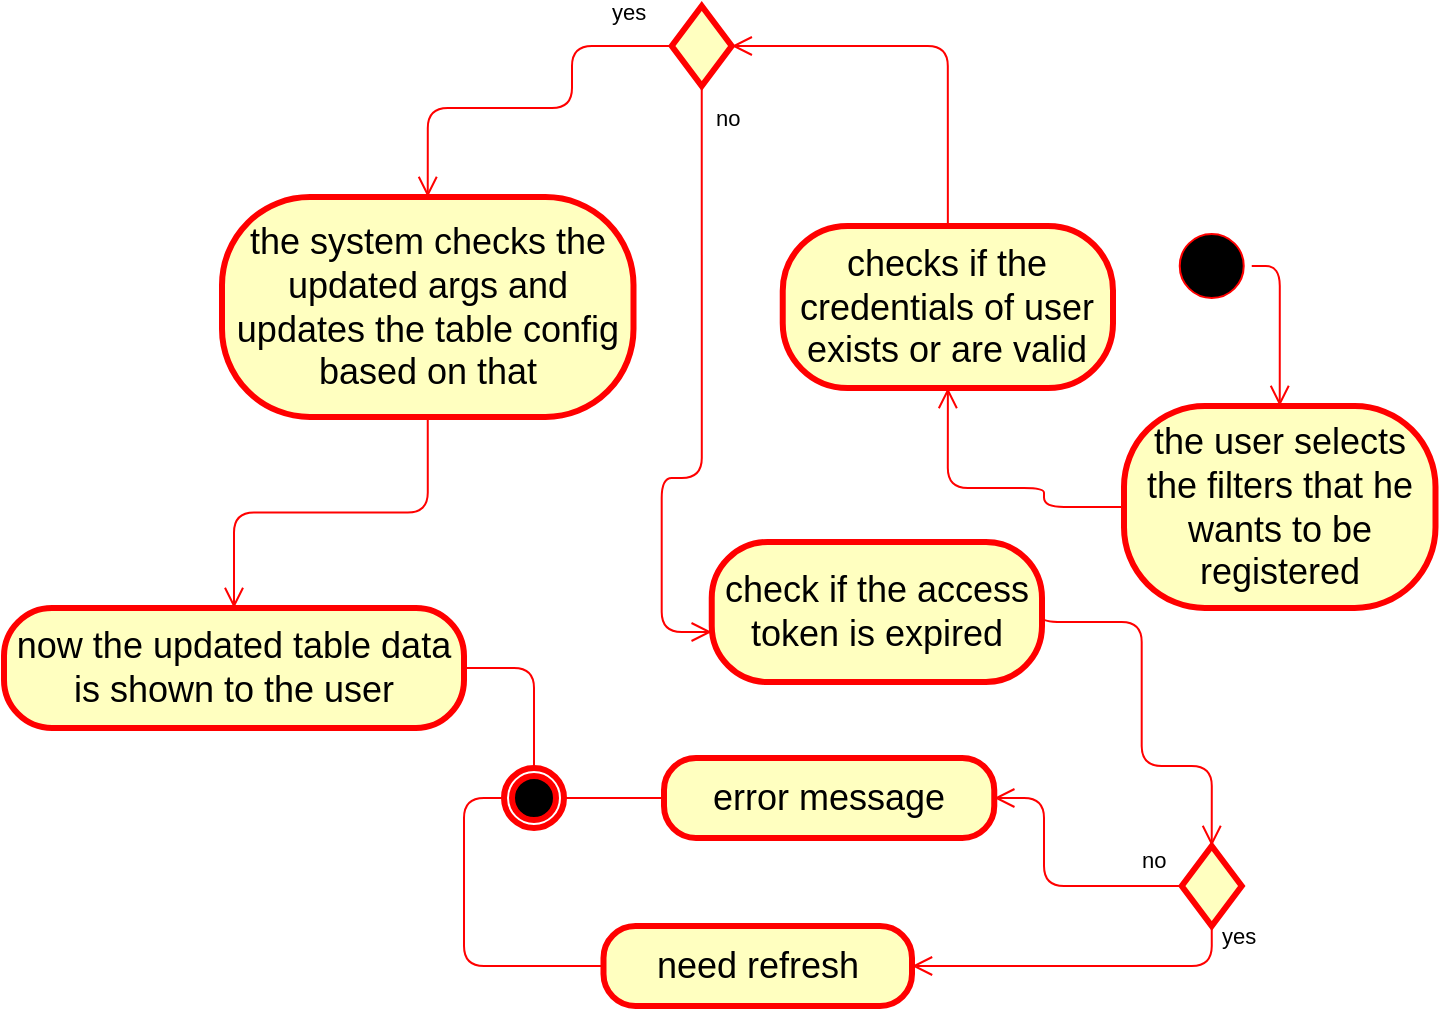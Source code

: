 <mxfile>
    <diagram id="A8sYBhxnalAQkyqonbiv" name="Page-1">
        <mxGraphModel dx="849" dy="924" grid="1" gridSize="10" guides="1" tooltips="1" connect="1" arrows="1" fold="1" page="1" pageScale="1" pageWidth="850" pageHeight="1100" math="0" shadow="0">
            <root>
                <mxCell id="0"/>
                <mxCell id="1" parent="0"/>
                <mxCell id="2" value="now the updated table data is shown to the user" style="rounded=1;whiteSpace=wrap;html=1;arcSize=40;fontColor=#000000;fillColor=#ffffc0;strokeColor=#ff0000;strokeWidth=3;fontSize=18;" vertex="1" parent="1">
                    <mxGeometry x="110" y="440" width="230" height="60" as="geometry"/>
                </mxCell>
                <mxCell id="7" value="" style="ellipse;html=1;shape=endState;fillColor=#000000;strokeColor=#ff0000;strokeWidth=3;fontFamily=Helvetica;fontSize=8;fontColor=#FFFFFF;" vertex="1" parent="1">
                    <mxGeometry x="360" y="520" width="30" height="30" as="geometry"/>
                </mxCell>
                <mxCell id="11" value="" style="edgeStyle=orthogonalEdgeStyle;html=1;verticalAlign=bottom;endArrow=none;endSize=8;strokeColor=#ff0000;labelBackgroundColor=none;fontFamily=Helvetica;fontSize=18;fontColor=#FFFFFF;exitX=1;exitY=0.5;exitDx=0;exitDy=0;entryX=0.5;entryY=0;entryDx=0;entryDy=0;" edge="1" parent="1" source="2" target="7">
                    <mxGeometry relative="1" as="geometry">
                        <mxPoint x="643.25" y="430" as="targetPoint"/>
                        <mxPoint x="345.75" y="466" as="sourcePoint"/>
                    </mxGeometry>
                </mxCell>
                <mxCell id="12" value="the system checks the updated args and updates the table config based on that" style="rounded=1;whiteSpace=wrap;html=1;arcSize=40;fontColor=#000000;fillColor=#ffffc0;strokeColor=#ff0000;strokeWidth=3;fontSize=18;" vertex="1" parent="1">
                    <mxGeometry x="219" y="234.5" width="205.75" height="110" as="geometry"/>
                </mxCell>
                <mxCell id="13" value="" style="edgeStyle=orthogonalEdgeStyle;html=1;verticalAlign=bottom;endArrow=open;endSize=8;strokeColor=#ff0000;fontSize=18;startArrow=none;exitX=0.5;exitY=1;exitDx=0;exitDy=0;entryX=0.5;entryY=0;entryDx=0;entryDy=0;" edge="1" parent="1" source="12" target="2">
                    <mxGeometry relative="1" as="geometry">
                        <mxPoint x="230.0" y="290" as="targetPoint"/>
                        <mxPoint x="230.0" y="170" as="sourcePoint"/>
                    </mxGeometry>
                </mxCell>
                <mxCell id="16" value="" style="ellipse;html=1;shape=startState;fillColor=#000000;strokeColor=#ff0000;" vertex="1" parent="1">
                    <mxGeometry x="693.87" y="249" width="40" height="40" as="geometry"/>
                </mxCell>
                <mxCell id="17" value="" style="edgeStyle=orthogonalEdgeStyle;html=1;verticalAlign=bottom;endArrow=open;endSize=8;strokeColor=#ff0000;entryX=0.5;entryY=0;entryDx=0;entryDy=0;exitX=1;exitY=0.5;exitDx=0;exitDy=0;" edge="1" parent="1" source="16" target="18">
                    <mxGeometry relative="1" as="geometry">
                        <mxPoint x="459.37" y="261" as="targetPoint"/>
                        <mxPoint x="479.37" y="179" as="sourcePoint"/>
                    </mxGeometry>
                </mxCell>
                <mxCell id="18" value="&lt;span style=&quot;font-size: 18px;&quot;&gt;the user selects the filters that he wants to be registered&lt;/span&gt;" style="rounded=1;whiteSpace=wrap;html=1;arcSize=40;fontColor=#000000;fillColor=#ffffc0;strokeColor=#ff0000;strokeWidth=3;" vertex="1" parent="1">
                    <mxGeometry x="670" y="339" width="155.75" height="101" as="geometry"/>
                </mxCell>
                <mxCell id="19" value="" style="edgeStyle=orthogonalEdgeStyle;html=1;verticalAlign=bottom;endArrow=open;endSize=8;strokeColor=#ff0000;entryX=0.5;entryY=1;entryDx=0;entryDy=0;exitX=0;exitY=0.5;exitDx=0;exitDy=0;" edge="1" parent="1" source="18" target="20">
                    <mxGeometry relative="1" as="geometry">
                        <mxPoint x="298.37" y="291" as="targetPoint"/>
                        <Array as="points">
                            <mxPoint x="630" y="390"/>
                            <mxPoint x="630" y="380"/>
                            <mxPoint x="582" y="380"/>
                        </Array>
                    </mxGeometry>
                </mxCell>
                <mxCell id="20" value="checks if the credentials of user exists or are valid" style="rounded=1;whiteSpace=wrap;html=1;arcSize=40;fontColor=#000000;fillColor=#ffffc0;strokeColor=#ff0000;strokeWidth=3;fontSize=18;" vertex="1" parent="1">
                    <mxGeometry x="499.37" y="249" width="165.13" height="81" as="geometry"/>
                </mxCell>
                <mxCell id="21" value="" style="rhombus;whiteSpace=wrap;html=1;fillColor=#ffffc0;strokeColor=#ff0000;strokeWidth=3;fontSize=18;" vertex="1" parent="1">
                    <mxGeometry x="443.87" y="139" width="30" height="40" as="geometry"/>
                </mxCell>
                <mxCell id="22" value="no" style="edgeStyle=orthogonalEdgeStyle;html=1;align=left;verticalAlign=bottom;endArrow=open;endSize=8;strokeColor=#ff0000;exitX=0.5;exitY=1;exitDx=0;exitDy=0;labelBackgroundColor=none;entryX=0;entryY=0.5;entryDx=0;entryDy=0;" edge="1" parent="1" source="21">
                    <mxGeometry x="-0.84" y="5" relative="1" as="geometry">
                        <mxPoint x="463.87" y="452" as="targetPoint"/>
                        <mxPoint x="458.87" y="189" as="sourcePoint"/>
                        <Array as="points">
                            <mxPoint x="458.87" y="375"/>
                            <mxPoint x="438.87" y="375"/>
                            <mxPoint x="438.87" y="452"/>
                        </Array>
                        <mxPoint as="offset"/>
                    </mxGeometry>
                </mxCell>
                <mxCell id="23" value="" style="edgeStyle=orthogonalEdgeStyle;html=1;verticalAlign=bottom;endArrow=open;endSize=8;strokeColor=#ff0000;entryX=1;entryY=0.5;entryDx=0;entryDy=0;exitX=0.5;exitY=0;exitDx=0;exitDy=0;" edge="1" parent="1" source="20" target="21">
                    <mxGeometry relative="1" as="geometry">
                        <mxPoint x="401.38" y="279.95" as="targetPoint"/>
                        <Array as="points">
                            <mxPoint x="581.87" y="159"/>
                        </Array>
                        <mxPoint x="558.87" y="267" as="sourcePoint"/>
                    </mxGeometry>
                </mxCell>
                <mxCell id="24" value="check if the access token is expired" style="rounded=1;whiteSpace=wrap;html=1;arcSize=40;fontColor=#000000;fillColor=#ffffc0;strokeColor=#ff0000;strokeWidth=3;fontSize=18;" vertex="1" parent="1">
                    <mxGeometry x="463.87" y="407" width="165.13" height="70" as="geometry"/>
                </mxCell>
                <mxCell id="25" value="" style="rhombus;whiteSpace=wrap;html=1;fillColor=#ffffc0;strokeColor=#ff0000;strokeWidth=3;fontSize=18;" vertex="1" parent="1">
                    <mxGeometry x="698.87" y="559.0" width="30" height="40" as="geometry"/>
                </mxCell>
                <mxCell id="26" value="yes" style="edgeStyle=orthogonalEdgeStyle;html=1;align=left;verticalAlign=bottom;endArrow=open;endSize=8;strokeColor=#ff0000;exitX=0.5;exitY=1;exitDx=0;exitDy=0;labelBackgroundColor=none;entryX=1;entryY=0.5;entryDx=0;entryDy=0;" edge="1" parent="1" source="25" target="30">
                    <mxGeometry x="-0.83" y="3" relative="1" as="geometry">
                        <mxPoint x="786" y="716.93" as="targetPoint"/>
                        <mxPoint x="972.75" y="806.55" as="sourcePoint"/>
                        <Array as="points">
                            <mxPoint x="713.87" y="619"/>
                        </Array>
                        <mxPoint as="offset"/>
                    </mxGeometry>
                </mxCell>
                <mxCell id="27" value="no" style="edgeStyle=orthogonalEdgeStyle;html=1;align=left;verticalAlign=top;endArrow=open;endSize=8;strokeColor=#ff0000;exitX=0;exitY=0.5;exitDx=0;exitDy=0;labelBackgroundColor=none;entryX=1;entryY=0.5;entryDx=0;entryDy=0;" edge="1" parent="1" source="25" target="29">
                    <mxGeometry x="-0.689" y="-26" relative="1" as="geometry">
                        <mxPoint x="518.87" y="597" as="targetPoint"/>
                        <mxPoint x="955.87" y="842.93" as="sourcePoint"/>
                        <mxPoint as="offset"/>
                        <Array as="points">
                            <mxPoint x="630" y="579"/>
                            <mxPoint x="630" y="535"/>
                        </Array>
                    </mxGeometry>
                </mxCell>
                <mxCell id="28" value="" style="edgeStyle=orthogonalEdgeStyle;html=1;verticalAlign=bottom;endArrow=open;endSize=8;strokeColor=#ff0000;entryX=0.5;entryY=0;entryDx=0;entryDy=0;exitX=1;exitY=0.5;exitDx=0;exitDy=0;" edge="1" parent="1" source="24" target="25">
                    <mxGeometry relative="1" as="geometry">
                        <mxPoint x="723.51" y="549.88" as="targetPoint"/>
                        <Array as="points">
                            <mxPoint x="628.87" y="447"/>
                            <mxPoint x="678.87" y="447"/>
                            <mxPoint x="678.87" y="519"/>
                            <mxPoint x="713.87" y="519"/>
                        </Array>
                        <mxPoint x="703" y="565.93" as="sourcePoint"/>
                    </mxGeometry>
                </mxCell>
                <mxCell id="29" value="error message" style="rounded=1;whiteSpace=wrap;html=1;arcSize=40;fontColor=#000000;fillColor=#ffffc0;strokeColor=#ff0000;strokeWidth=3;fontSize=18;" vertex="1" parent="1">
                    <mxGeometry x="440" y="515" width="165.13" height="40" as="geometry"/>
                </mxCell>
                <mxCell id="30" value="need refresh" style="rounded=1;whiteSpace=wrap;html=1;arcSize=40;fontColor=#000000;fillColor=#ffffc0;strokeColor=#ff0000;strokeWidth=3;fontSize=18;" vertex="1" parent="1">
                    <mxGeometry x="409.75" y="599" width="154.25" height="40" as="geometry"/>
                </mxCell>
                <mxCell id="31" value="yes" style="edgeStyle=orthogonalEdgeStyle;html=1;align=left;verticalAlign=top;endArrow=open;endSize=8;strokeColor=#ff0000;exitX=0;exitY=0.5;exitDx=0;exitDy=0;labelBackgroundColor=none;entryX=0.5;entryY=0;entryDx=0;entryDy=0;" edge="1" parent="1" source="21" target="12">
                    <mxGeometry x="-0.681" y="-30" relative="1" as="geometry">
                        <mxPoint x="346" y="134" as="targetPoint"/>
                        <mxPoint x="449.25" y="139" as="sourcePoint"/>
                        <mxPoint as="offset"/>
                        <Array as="points">
                            <mxPoint x="394" y="159"/>
                            <mxPoint x="394" y="190"/>
                            <mxPoint x="322" y="190"/>
                        </Array>
                    </mxGeometry>
                </mxCell>
                <mxCell id="32" value="" style="edgeStyle=orthogonalEdgeStyle;html=1;verticalAlign=bottom;endArrow=none;endSize=8;strokeColor=#ff0000;labelBackgroundColor=none;fontFamily=Helvetica;fontSize=18;fontColor=#FFFFFF;exitX=0;exitY=0.5;exitDx=0;exitDy=0;entryX=1;entryY=0.5;entryDx=0;entryDy=0;" edge="1" parent="1" source="29" target="7">
                    <mxGeometry relative="1" as="geometry">
                        <mxPoint x="385" y="572.5" as="targetPoint"/>
                        <mxPoint x="318.5" y="617.5" as="sourcePoint"/>
                    </mxGeometry>
                </mxCell>
                <mxCell id="33" value="" style="edgeStyle=orthogonalEdgeStyle;html=1;verticalAlign=bottom;endArrow=none;endSize=8;strokeColor=#ff0000;labelBackgroundColor=none;fontFamily=Helvetica;fontSize=18;fontColor=#FFFFFF;exitX=0;exitY=0.5;exitDx=0;exitDy=0;entryX=0;entryY=0.5;entryDx=0;entryDy=0;" edge="1" parent="1" source="30" target="7">
                    <mxGeometry relative="1" as="geometry">
                        <mxPoint x="345.75" y="618.79" as="targetPoint"/>
                        <mxPoint x="395.75" y="618.79" as="sourcePoint"/>
                        <Array as="points">
                            <mxPoint x="340" y="619"/>
                            <mxPoint x="340" y="535"/>
                        </Array>
                    </mxGeometry>
                </mxCell>
            </root>
        </mxGraphModel>
    </diagram>
</mxfile>